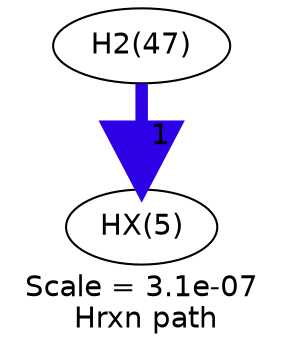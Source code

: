 digraph reaction_paths {
center=1;
s11 -> s33[fontname="Helvetica", style="setlinewidth(6)", arrowsize=3, color="0.7, 1.5, 0.9"
, label=" 1"];
s11 [ fontname="Helvetica", label="H2(47)"];
s33 [ fontname="Helvetica", label="HX(5)"];
 label = "Scale = 3.1e-07\l Hrxn path";
 fontname = "Helvetica";
}
